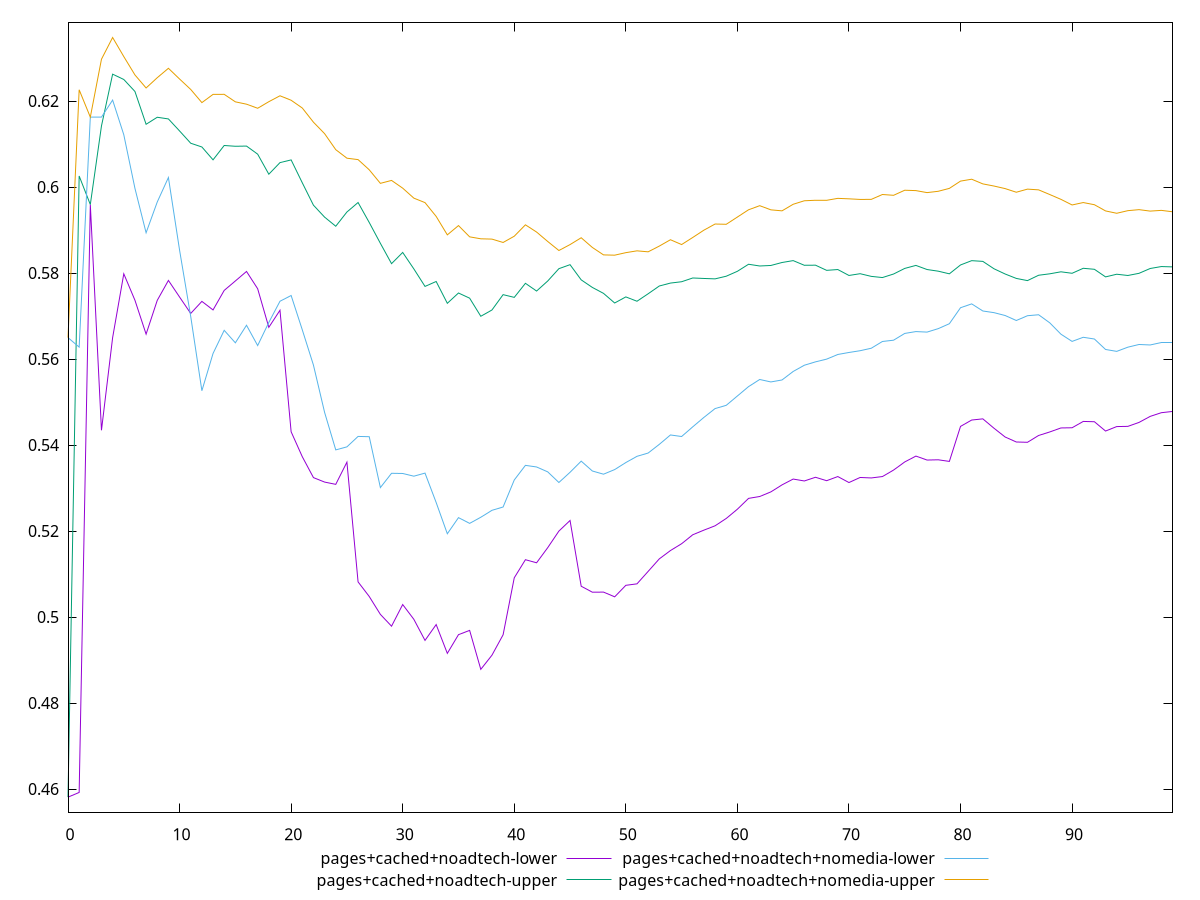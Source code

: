 reset

$pagesCachedNoadtechLower <<EOF
0 0.45811677589267386
1 0.45921582820892726
2 0.5959355025200896
3 0.5434375890014003
4 0.5649767913086682
5 0.5798236085163914
6 0.5736739295551533
7 0.5657944058637732
8 0.5736487065673715
9 0.5782828764071632
10 0.5744234473951264
11 0.5706071601987377
12 0.573413425829429
13 0.5714205386433174
14 0.5759646817365833
15 0.5781588051755556
16 0.5803732136335442
17 0.5763499078981736
18 0.5673777357573455
19 0.5713503929535831
20 0.5430870691172855
21 0.5372926264237168
22 0.5324306939495761
23 0.5313899716033568
24 0.5308603392566843
25 0.5360232725503632
26 0.5081773498964054
27 0.5047840139156268
28 0.5006201746231506
29 0.49787381711522233
30 0.5029094438482836
31 0.4994690066949295
32 0.4945682984416306
33 0.498254907943323
34 0.49155974721204043
35 0.49590415110594444
36 0.49689630198749274
37 0.48783776612030727
38 0.49112997523253166
39 0.49587744138443224
40 0.5091313076055137
41 0.5133356127645005
42 0.5126183324310455
43 0.516143297467804
44 0.5199900748229048
45 0.5224584573153984
46 0.5071687603139206
47 0.5057778099666144
48 0.5058022800278074
49 0.5047025898881159
50 0.5073793461127362
51 0.5077220264049639
52 0.5106202734258197
53 0.5135307578847542
54 0.5154703448016198
55 0.5170552822516364
56 0.5191403092343471
57 0.5202135235006818
58 0.5212238594622322
59 0.5229289093127744
60 0.5250822664537756
61 0.5275976906939106
62 0.5280363150403502
63 0.5291078334021135
64 0.5307376729504921
65 0.5320932277643634
66 0.5316470214339897
67 0.5325060003782001
68 0.5317113048126868
69 0.5326734197465293
70 0.5312817855678804
71 0.5324607115716361
72 0.5323495793261266
73 0.5326754705913506
74 0.534186755331465
75 0.5360722364009802
76 0.5374342839419628
77 0.5365124208053362
78 0.5365724818382979
79 0.5361957942341531
80 0.5443369852485087
81 0.5458176000683671
82 0.54609113344055
83 0.5439122585149138
84 0.5418661044403409
85 0.5407102952370064
86 0.5406425464044861
87 0.5422295240378253
88 0.5430463575884167
89 0.5439773058580528
90 0.5440206587216516
91 0.5454923988273034
92 0.5454219909514645
93 0.543256802932009
94 0.5442993254198817
95 0.544346041892673
96 0.5452651216576518
97 0.5466665683193731
98 0.5475234808194702
99 0.5478127199338545
EOF

$pagesCachedNoadtechUpper <<EOF
0 0.45811677589267386
1 0.6025736228942385
2 0.5959355025200896
3 0.6142117483440279
4 0.6262492505294514
5 0.6250173284865858
6 0.622225254830988
7 0.6146002053591693
8 0.6162319324500737
9 0.6158424748002285
10 0.6130458646240331
11 0.6101928381324118
12 0.6093194497958478
13 0.6063300059762117
14 0.6096662390553
15 0.6094838695390382
16 0.6095306514870542
17 0.6076498821007804
18 0.60298602624305
19 0.605684065148285
20 0.6063120283208023
21 0.6009918694824399
22 0.5957823367440808
23 0.5930017807687136
24 0.5908887716608996
25 0.5941967249049137
26 0.5964053640955395
27 0.5917608912788954
28 0.5869125283696334
29 0.5821864841278824
30 0.584792979656856
31 0.5809632879441137
32 0.5768935688348176
33 0.5780390665801132
34 0.5729659384036058
35 0.575360629371899
36 0.5741576209964017
37 0.5699502763566497
38 0.5714104508346717
39 0.5749771422057379
40 0.5743445548793451
41 0.5776134333615756
42 0.575816109675865
43 0.5781521658275428
44 0.5810182667975946
45 0.5819480383685386
46 0.5784152597589318
47 0.5766560639512974
48 0.5752762101085603
49 0.5730369646541764
50 0.5744531076943432
51 0.5734443226252138
52 0.5751806799717804
53 0.5769893889928063
54 0.5776695797277813
55 0.5779805695757353
56 0.5788532913739585
57 0.5787421216124767
58 0.5786494944748733
59 0.5792646536722276
60 0.5804090816023281
61 0.5820446239587229
62 0.5816441206890877
63 0.5817629377586993
64 0.5824523030410848
65 0.5828919583180397
66 0.5818080355294513
67 0.581830260358825
68 0.5806292395542431
69 0.5808170241247566
70 0.5794399291249417
71 0.5798491464068479
72 0.5792276035454451
73 0.5789535448630421
74 0.5797766496584718
75 0.5810777204568898
76 0.5817771394736697
77 0.580821786434101
78 0.5804376841123732
79 0.579821485113329
80 0.5818822742093959
81 0.582881262862787
82 0.5827143442642087
83 0.5809980421279702
84 0.5797786080800379
85 0.5787531179769714
86 0.5782429805352584
87 0.5794899911858568
88 0.5798233352261585
89 0.5802884180188177
90 0.5799465452380406
91 0.58110748179611
92 0.5808749226032047
93 0.5791084714888418
94 0.5797256184140748
95 0.5794329076538264
96 0.5799389965906732
97 0.581060252979594
98 0.5815122652309765
99 0.5814335417311007
EOF

$pagesCachedNoadtechNomediaLower <<EOF
0 0.5649798576722135
1 0.5627797854532536
2 0.6162609479270162
3 0.6162696645162894
4 0.6202246665004668
5 0.6121655342893391
6 0.5996961194912656
7 0.5893667049270623
8 0.5965219701082585
9 0.6022211290598204
10 0.5853318164051167
11 0.5699021106639577
12 0.5526267268284605
13 0.5612965174595083
14 0.5666807735820596
15 0.563776408211688
16 0.5678618411268049
17 0.5631369837108361
18 0.5685192507512719
19 0.5734447426124137
20 0.5747808788009773
21 0.5667981441237333
22 0.5585892462901884
23 0.5475916404879279
24 0.5388781200436691
25 0.5395789750036113
26 0.5420076167803874
27 0.541942334227333
28 0.5301118582846231
29 0.5334315412835178
30 0.5333899036408913
31 0.532761149978774
32 0.5334747453051505
33 0.5266349814504461
34 0.5193721738251451
35 0.5231183831948657
36 0.5217863732628456
37 0.5232077982131582
38 0.5248210506697409
39 0.5255964918381503
40 0.531874524903348
41 0.5352780400616443
42 0.5349029629348188
43 0.5337637510441791
44 0.5312928045758525
45 0.5336666840085371
46 0.5362577276288063
47 0.5339658598922887
48 0.5332237595481307
49 0.5342949681790349
50 0.5359309093378665
51 0.5373806210147654
52 0.5381422495024735
53 0.5401626008137875
54 0.5423466137304441
55 0.5419846787318868
56 0.5442414794814029
57 0.5464368407837386
58 0.5484867728817207
59 0.5492411175343967
60 0.5514135817818027
61 0.5535895759379825
62 0.5552481253149166
63 0.5546771514246851
64 0.555136817094435
65 0.5571173523744565
66 0.558562114494221
67 0.559348497079211
68 0.5599839856541302
69 0.5610644302037494
70 0.5615294719715569
71 0.5619389776689504
72 0.5625157237153249
73 0.5640868303672575
74 0.5643855820749031
75 0.5659589716598579
76 0.5663888587896084
77 0.5662683342198629
78 0.5670711113859415
79 0.5682162305307012
80 0.571939235439399
81 0.5728300702453203
82 0.571177062943413
83 0.570790854544365
84 0.5701255061696417
85 0.5689651473026883
86 0.5700787976574176
87 0.5703016716646783
88 0.5684203579403104
89 0.5657832533514788
90 0.5641062702440331
91 0.5650629142580663
92 0.5646616022953805
93 0.5622280354647694
94 0.5617861960532918
95 0.562763164278897
96 0.5633876414730091
97 0.5632762925734102
98 0.5638203208069538
99 0.5638198948724228
EOF

$pagesCachedNoadtechNomediaUpper <<EOF
0 0.5649798576722135
1 0.6226251650002029
2 0.6162609479270162
3 0.6297328305960971
4 0.6347824653692754
5 0.630343637302504
6 0.6260733985881173
7 0.6230437237536166
8 0.6254316493668008
9 0.6276201564748506
10 0.6251260611598306
11 0.6226986289092964
12 0.6196381796929759
13 0.6215497748885802
14 0.621564269907132
15 0.6198175286365312
16 0.6192713085043061
17 0.6183236300236076
18 0.6198502179225726
19 0.6212245511634921
20 0.6201861956208753
21 0.6183803730111568
22 0.6150832171068176
23 0.6124145632939343
24 0.6086937614576532
25 0.606712206007678
26 0.606380741006404
27 0.6040120646515287
28 0.6008622469662446
29 0.6015410209008516
30 0.5997430127959802
31 0.5974212466762238
32 0.5963807770317939
33 0.5931714655311044
34 0.5888820095592844
35 0.59104133549399
36 0.5884197248421963
37 0.5879671163973375
38 0.5878961383988649
39 0.5871121170301089
40 0.5885662894250642
41 0.5912152686673465
42 0.5895361066169382
43 0.5873405995426648
44 0.5852448272595809
45 0.5866207187794998
46 0.5882089174445579
47 0.5859521562737544
48 0.5842224044945658
49 0.5841582735876832
50 0.5847410029482923
51 0.5851653383894024
52 0.5849381566385643
53 0.5862711160815143
54 0.5877478873492236
55 0.5866268364327588
56 0.5882774952495696
57 0.5899788131039256
58 0.5914014250922224
59 0.5913393887102352
60 0.5930288482076591
61 0.5947151366830046
62 0.5956674595994147
63 0.5947002548395051
64 0.5944671752358345
65 0.5959948217510137
66 0.5968100471984596
67 0.596926214236568
68 0.5969183406267105
69 0.5973708505668577
70 0.5972615014264868
71 0.5971228065709279
72 0.5971355799990481
73 0.5982662305070086
74 0.5980833633782323
75 0.5992609936876943
76 0.5991739158883822
77 0.5987074289296848
78 0.599014469062106
79 0.5996909254121938
80 0.6013833675484618
81 0.6018225878980138
82 0.6007369399129139
83 0.600235725398963
84 0.5996409612051949
85 0.5987947309118785
86 0.5995189570600207
87 0.5993484177683588
88 0.5982585031315697
89 0.5971412627979655
90 0.59583589133262
91 0.5963954204672126
92 0.5958908743928064
93 0.5944496657432586
94 0.5939014787881486
95 0.5945081232063938
96 0.594745383665879
97 0.5944071842573883
98 0.5945769366321861
99 0.5942512387986608
EOF

set key outside below
set xrange [0:99]
set yrange [0.4545834621031418:0.6383157791588074]
set trange [0.4545834621031418:0.6383157791588074]
set terminal svg size 640, 560 enhanced background rgb 'white'
set output "report_00015_2021-02-09T16-11-33.973Z/meta/scoreEstimate/comparison/sorted/2_vs_3.svg"

plot $pagesCachedNoadtechLower title "pages+cached+noadtech-lower" with line, \
     $pagesCachedNoadtechUpper title "pages+cached+noadtech-upper" with line, \
     $pagesCachedNoadtechNomediaLower title "pages+cached+noadtech+nomedia-lower" with line, \
     $pagesCachedNoadtechNomediaUpper title "pages+cached+noadtech+nomedia-upper" with line

reset
